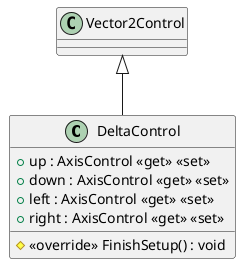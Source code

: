 @startuml
class DeltaControl {
    + up : AxisControl <<get>> <<set>>
    + down : AxisControl <<get>> <<set>>
    + left : AxisControl <<get>> <<set>>
    + right : AxisControl <<get>> <<set>>
    # <<override>> FinishSetup() : void
}
Vector2Control <|-- DeltaControl
@enduml
